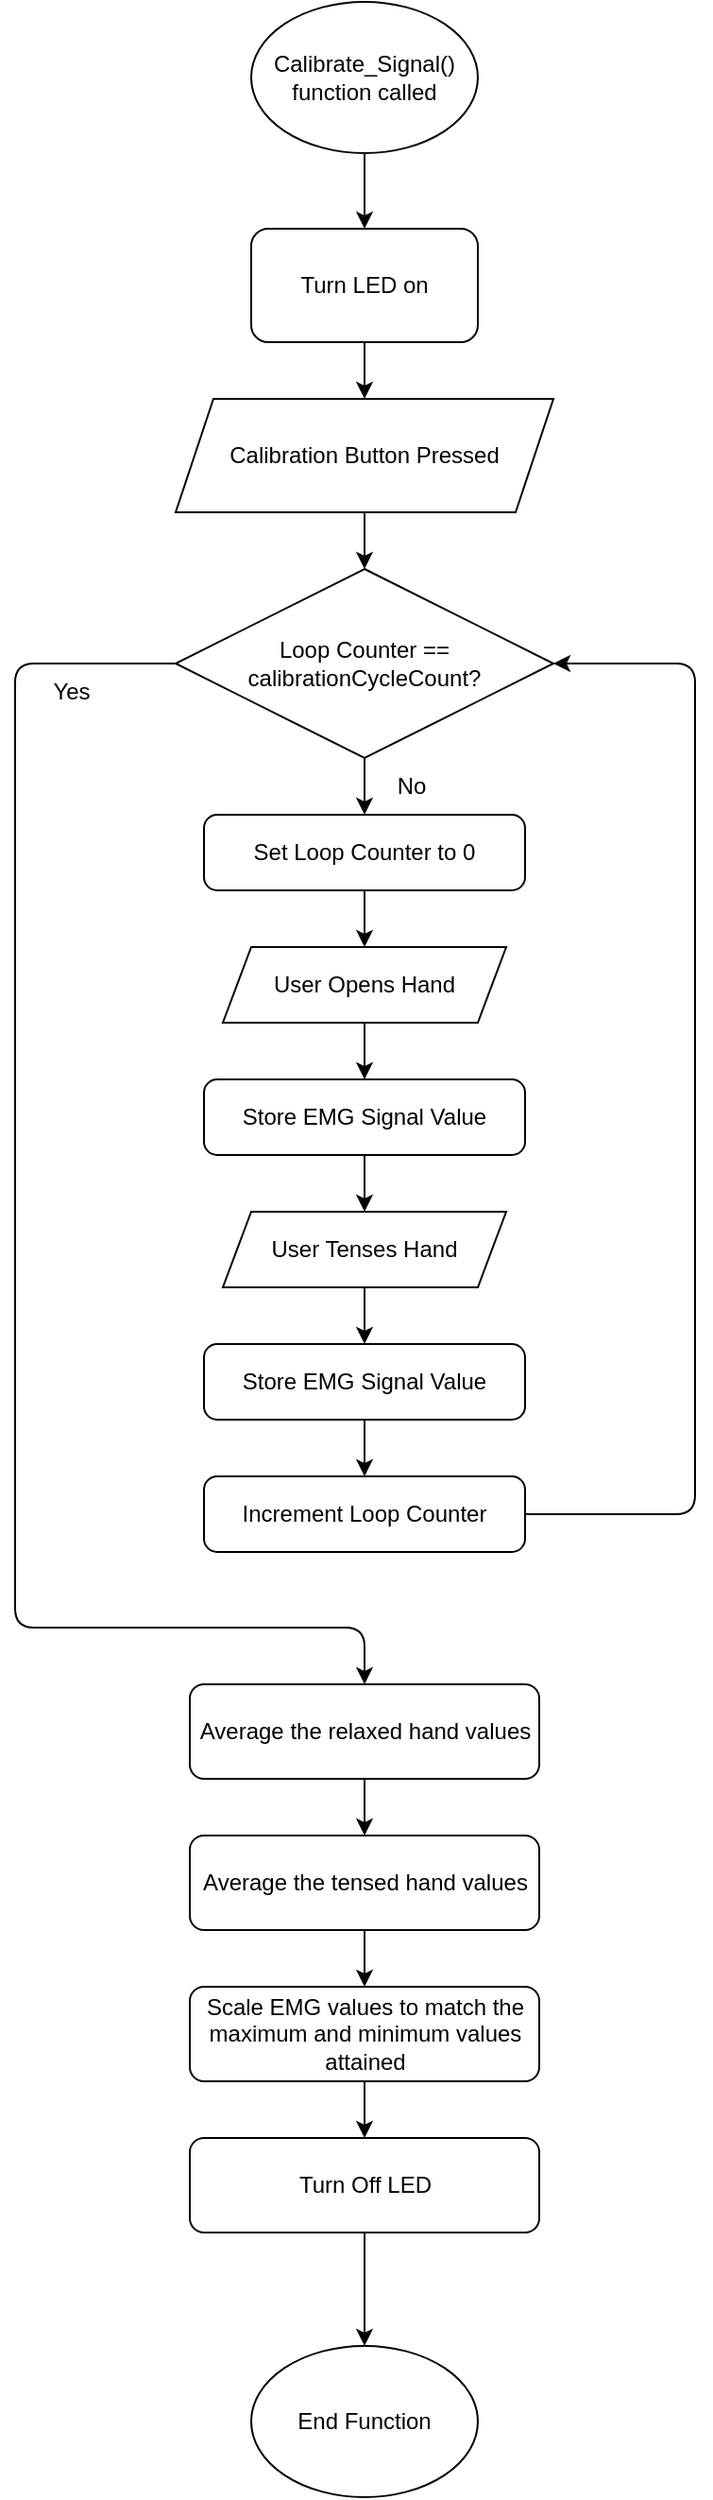 <mxfile>
    <diagram id="C5RBs43oDa-KdzZeNtuy" name="Page-1">
        <mxGraphModel dx="504" dy="291" grid="1" gridSize="10" guides="1" tooltips="1" connect="1" arrows="1" fold="1" page="1" pageScale="1" pageWidth="827" pageHeight="1169" math="0" shadow="0">
            <root>
                <mxCell id="WIyWlLk6GJQsqaUBKTNV-0"/>
                <mxCell id="WIyWlLk6GJQsqaUBKTNV-1" parent="WIyWlLk6GJQsqaUBKTNV-0"/>
                <mxCell id="2" style="edgeStyle=none;rounded=1;html=1;exitX=0.5;exitY=1;exitDx=0;exitDy=0;entryX=0.5;entryY=0;entryDx=0;entryDy=0;" edge="1" parent="WIyWlLk6GJQsqaUBKTNV-1" source="4Ue6sNRXpJrNFIcxgslU-1" target="0">
                    <mxGeometry relative="1" as="geometry"/>
                </mxCell>
                <mxCell id="4Ue6sNRXpJrNFIcxgslU-1" value="Turn LED on" style="rounded=1;whiteSpace=wrap;html=1;" parent="WIyWlLk6GJQsqaUBKTNV-1" vertex="1">
                    <mxGeometry x="165" y="120" width="120" height="60" as="geometry"/>
                </mxCell>
                <mxCell id="4Ue6sNRXpJrNFIcxgslU-30" style="edgeStyle=orthogonalEdgeStyle;rounded=1;orthogonalLoop=1;jettySize=auto;html=1;exitX=0.5;exitY=1;exitDx=0;exitDy=0;entryX=0.5;entryY=0;entryDx=0;entryDy=0;" parent="WIyWlLk6GJQsqaUBKTNV-1" source="4Ue6sNRXpJrNFIcxgslU-13" target="4Ue6sNRXpJrNFIcxgslU-1" edge="1">
                    <mxGeometry relative="1" as="geometry"/>
                </mxCell>
                <mxCell id="4Ue6sNRXpJrNFIcxgslU-13" value="Calibrate_Signal() function called" style="ellipse;whiteSpace=wrap;html=1;rounded=1;" parent="WIyWlLk6GJQsqaUBKTNV-1" vertex="1">
                    <mxGeometry x="165" width="120" height="80" as="geometry"/>
                </mxCell>
                <mxCell id="18" style="edgeStyle=none;rounded=1;html=1;exitX=0.5;exitY=1;exitDx=0;exitDy=0;entryX=0.5;entryY=0;entryDx=0;entryDy=0;entryPerimeter=0;" edge="1" parent="WIyWlLk6GJQsqaUBKTNV-1" source="0" target="9">
                    <mxGeometry relative="1" as="geometry"/>
                </mxCell>
                <mxCell id="0" value="Calibration Button Pressed" style="shape=parallelogram;html=1;strokeWidth=1;perimeter=parallelogramPerimeter;whiteSpace=wrap;rounded=1;arcSize=0;size=0.1;shadow=0;" vertex="1" parent="WIyWlLk6GJQsqaUBKTNV-1">
                    <mxGeometry x="125" y="210" width="200" height="60" as="geometry"/>
                </mxCell>
                <mxCell id="7" style="edgeStyle=none;rounded=1;html=1;exitX=0.5;exitY=1;exitDx=0;exitDy=0;entryX=0.5;entryY=0;entryDx=0;entryDy=0;" edge="1" parent="WIyWlLk6GJQsqaUBKTNV-1" source="3" target="5">
                    <mxGeometry relative="1" as="geometry"/>
                </mxCell>
                <mxCell id="3" value="Set Loop Counter to 0" style="rounded=1;whiteSpace=wrap;html=1;absoluteArcSize=1;arcSize=14;strokeWidth=1;shadow=0;sketch=0;" vertex="1" parent="WIyWlLk6GJQsqaUBKTNV-1">
                    <mxGeometry x="140" y="430" width="170" height="40" as="geometry"/>
                </mxCell>
                <mxCell id="22" style="edgeStyle=none;rounded=1;html=1;exitX=0.5;exitY=1;exitDx=0;exitDy=0;entryX=0.5;entryY=0;entryDx=0;entryDy=0;" edge="1" parent="WIyWlLk6GJQsqaUBKTNV-1" source="4" target="21">
                    <mxGeometry relative="1" as="geometry"/>
                </mxCell>
                <mxCell id="4" value="Store EMG Signal Value" style="rounded=1;whiteSpace=wrap;html=1;absoluteArcSize=1;arcSize=14;strokeWidth=1;shadow=0;sketch=0;" vertex="1" parent="WIyWlLk6GJQsqaUBKTNV-1">
                    <mxGeometry x="140" y="570" width="170" height="40" as="geometry"/>
                </mxCell>
                <mxCell id="8" style="edgeStyle=none;rounded=1;html=1;exitX=0.5;exitY=1;exitDx=0;exitDy=0;entryX=0.5;entryY=0;entryDx=0;entryDy=0;" edge="1" parent="WIyWlLk6GJQsqaUBKTNV-1" source="5" target="4">
                    <mxGeometry relative="1" as="geometry"/>
                </mxCell>
                <mxCell id="5" value="User Opens Hand" style="shape=parallelogram;html=1;strokeWidth=1;perimeter=parallelogramPerimeter;whiteSpace=wrap;rounded=1;arcSize=0;size=0.1;shadow=0;" vertex="1" parent="WIyWlLk6GJQsqaUBKTNV-1">
                    <mxGeometry x="150" y="500" width="150" height="40" as="geometry"/>
                </mxCell>
                <mxCell id="10" style="edgeStyle=none;rounded=1;html=1;exitX=0.5;exitY=1;exitDx=0;exitDy=0;exitPerimeter=0;entryX=0.5;entryY=0;entryDx=0;entryDy=0;" edge="1" parent="WIyWlLk6GJQsqaUBKTNV-1" source="9" target="3">
                    <mxGeometry relative="1" as="geometry"/>
                </mxCell>
                <mxCell id="25" style="edgeStyle=none;rounded=1;html=1;exitX=0;exitY=0.5;exitDx=0;exitDy=0;exitPerimeter=0;entryX=0.5;entryY=0;entryDx=0;entryDy=0;" edge="1" parent="WIyWlLk6GJQsqaUBKTNV-1" source="9" target="26">
                    <mxGeometry relative="1" as="geometry">
                        <mxPoint x="230" y="886.667" as="targetPoint"/>
                        <Array as="points">
                            <mxPoint x="40" y="350"/>
                            <mxPoint x="40" y="860"/>
                            <mxPoint x="225" y="860"/>
                        </Array>
                    </mxGeometry>
                </mxCell>
                <mxCell id="9" value="Loop Counter == calibrationCycleCount?" style="strokeWidth=1;html=1;shape=mxgraph.flowchart.decision;whiteSpace=wrap;rounded=1;shadow=0;sketch=0;" vertex="1" parent="WIyWlLk6GJQsqaUBKTNV-1">
                    <mxGeometry x="125" y="300" width="200" height="100" as="geometry"/>
                </mxCell>
                <mxCell id="11" value="No" style="text;html=1;strokeColor=none;fillColor=none;align=center;verticalAlign=middle;whiteSpace=wrap;rounded=0;shadow=0;sketch=0;strokeWidth=1;" vertex="1" parent="WIyWlLk6GJQsqaUBKTNV-1">
                    <mxGeometry x="220" y="400" width="60" height="30" as="geometry"/>
                </mxCell>
                <mxCell id="24" style="edgeStyle=none;rounded=1;html=1;exitX=1;exitY=0.5;exitDx=0;exitDy=0;entryX=1;entryY=0.5;entryDx=0;entryDy=0;entryPerimeter=0;" edge="1" parent="WIyWlLk6GJQsqaUBKTNV-1" source="13" target="9">
                    <mxGeometry relative="1" as="geometry">
                        <Array as="points">
                            <mxPoint x="400" y="800"/>
                            <mxPoint x="400" y="350"/>
                        </Array>
                    </mxGeometry>
                </mxCell>
                <mxCell id="13" value="Increment Loop Counter" style="rounded=1;whiteSpace=wrap;html=1;absoluteArcSize=1;arcSize=14;strokeWidth=1;shadow=0;sketch=0;" vertex="1" parent="WIyWlLk6GJQsqaUBKTNV-1">
                    <mxGeometry x="140" y="780" width="170" height="40" as="geometry"/>
                </mxCell>
                <mxCell id="17" value="Yes" style="text;html=1;strokeColor=none;fillColor=none;align=center;verticalAlign=middle;whiteSpace=wrap;rounded=0;shadow=0;sketch=0;strokeWidth=1;" vertex="1" parent="WIyWlLk6GJQsqaUBKTNV-1">
                    <mxGeometry x="40" y="350" width="60" height="30" as="geometry"/>
                </mxCell>
                <mxCell id="23" style="edgeStyle=none;rounded=1;html=1;exitX=0.5;exitY=1;exitDx=0;exitDy=0;entryX=0.5;entryY=0;entryDx=0;entryDy=0;" edge="1" parent="WIyWlLk6GJQsqaUBKTNV-1" source="19" target="13">
                    <mxGeometry relative="1" as="geometry"/>
                </mxCell>
                <mxCell id="19" value="Store EMG Signal Value" style="rounded=1;whiteSpace=wrap;html=1;absoluteArcSize=1;arcSize=14;strokeWidth=1;shadow=0;sketch=0;" vertex="1" parent="WIyWlLk6GJQsqaUBKTNV-1">
                    <mxGeometry x="140" y="710" width="170" height="40" as="geometry"/>
                </mxCell>
                <mxCell id="20" style="edgeStyle=none;rounded=1;html=1;exitX=0.5;exitY=1;exitDx=0;exitDy=0;entryX=0.5;entryY=0;entryDx=0;entryDy=0;" edge="1" source="21" target="19" parent="WIyWlLk6GJQsqaUBKTNV-1">
                    <mxGeometry relative="1" as="geometry"/>
                </mxCell>
                <mxCell id="21" value="User Tenses Hand" style="shape=parallelogram;html=1;strokeWidth=1;perimeter=parallelogramPerimeter;whiteSpace=wrap;rounded=1;arcSize=0;size=0.1;shadow=0;" vertex="1" parent="WIyWlLk6GJQsqaUBKTNV-1">
                    <mxGeometry x="150" y="640" width="150" height="40" as="geometry"/>
                </mxCell>
                <mxCell id="31" style="edgeStyle=none;rounded=1;html=1;exitX=0.5;exitY=1;exitDx=0;exitDy=0;entryX=0.5;entryY=0;entryDx=0;entryDy=0;" edge="1" parent="WIyWlLk6GJQsqaUBKTNV-1" source="26" target="30">
                    <mxGeometry relative="1" as="geometry"/>
                </mxCell>
                <mxCell id="26" value="Average the relaxed hand values" style="rounded=1;whiteSpace=wrap;html=1;shadow=0;sketch=0;strokeWidth=1;" vertex="1" parent="WIyWlLk6GJQsqaUBKTNV-1">
                    <mxGeometry x="132.5" y="890" width="185" height="50" as="geometry"/>
                </mxCell>
                <mxCell id="33" style="edgeStyle=none;rounded=1;html=1;exitX=0.5;exitY=1;exitDx=0;exitDy=0;entryX=0.5;entryY=0;entryDx=0;entryDy=0;" edge="1" parent="WIyWlLk6GJQsqaUBKTNV-1" source="30" target="32">
                    <mxGeometry relative="1" as="geometry"/>
                </mxCell>
                <mxCell id="30" value="Average the tensed hand values" style="rounded=1;whiteSpace=wrap;html=1;shadow=0;sketch=0;strokeWidth=1;" vertex="1" parent="WIyWlLk6GJQsqaUBKTNV-1">
                    <mxGeometry x="132.5" y="970" width="185" height="50" as="geometry"/>
                </mxCell>
                <mxCell id="36" style="edgeStyle=none;rounded=1;html=1;exitX=0.5;exitY=1;exitDx=0;exitDy=0;entryX=0.5;entryY=0;entryDx=0;entryDy=0;" edge="1" parent="WIyWlLk6GJQsqaUBKTNV-1" source="32" target="35">
                    <mxGeometry relative="1" as="geometry"/>
                </mxCell>
                <mxCell id="32" value="Scale EMG values to match the maximum and minimum values attained" style="rounded=1;whiteSpace=wrap;html=1;shadow=0;sketch=0;strokeWidth=1;" vertex="1" parent="WIyWlLk6GJQsqaUBKTNV-1">
                    <mxGeometry x="132.5" y="1050" width="185" height="50" as="geometry"/>
                </mxCell>
                <mxCell id="38" style="edgeStyle=none;rounded=1;html=1;exitX=0.5;exitY=1;exitDx=0;exitDy=0;entryX=0.5;entryY=0;entryDx=0;entryDy=0;" edge="1" parent="WIyWlLk6GJQsqaUBKTNV-1" source="35" target="37">
                    <mxGeometry relative="1" as="geometry"/>
                </mxCell>
                <mxCell id="35" value="Turn Off LED" style="rounded=1;whiteSpace=wrap;html=1;shadow=0;sketch=0;strokeWidth=1;" vertex="1" parent="WIyWlLk6GJQsqaUBKTNV-1">
                    <mxGeometry x="132.5" y="1130" width="185" height="50" as="geometry"/>
                </mxCell>
                <mxCell id="37" value="End Function" style="ellipse;whiteSpace=wrap;html=1;rounded=1;shadow=0;sketch=0;strokeWidth=1;" vertex="1" parent="WIyWlLk6GJQsqaUBKTNV-1">
                    <mxGeometry x="165" y="1240" width="120" height="80" as="geometry"/>
                </mxCell>
            </root>
        </mxGraphModel>
    </diagram>
</mxfile>